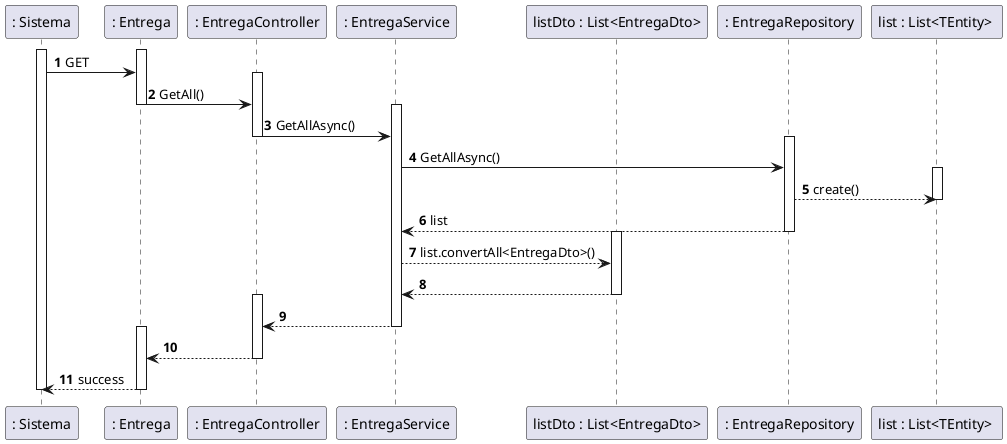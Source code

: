 @startuml
autonumber

participant ": Sistema" as SYSTEM
participant ": Entrega" as ENTREGA
participant ": EntregaController" as CTRL
participant ": EntregaService" as SERVICE
participant "listDto : List<EntregaDto>" as LIST
participant ": EntregaRepository" as REPO 
participant "list : List<TEntity> " as ENTITY


activate SYSTEM
activate ENTREGA
SYSTEM -> ENTREGA: GET
activate CTRL
ENTREGA -> CTRL: GetAll()
deactivate ENTREGA
activate SERVICE
CTRL -> SERVICE: GetAllAsync()
deactivate CTRL
activate REPO
SERVICE -> REPO: GetAllAsync()
activate ENTITY
REPO --> ENTITY: create()
deactivate ENTITY
REPO --> SERVICE: list
deactivate REPO
activate LIST
SERVICE --> LIST: list.convertAll<EntregaDto>()
LIST --> SERVICE: 
deactivate LIST
activate CTRL
SERVICE --> CTRL:
deactivate SERVICE
activate ENTREGA
CTRL --> ENTREGA:
deactivate CTRL
ENTREGA --> SYSTEM: success
deactivate ENTREGA
deactivate SYSTEM



@enduml